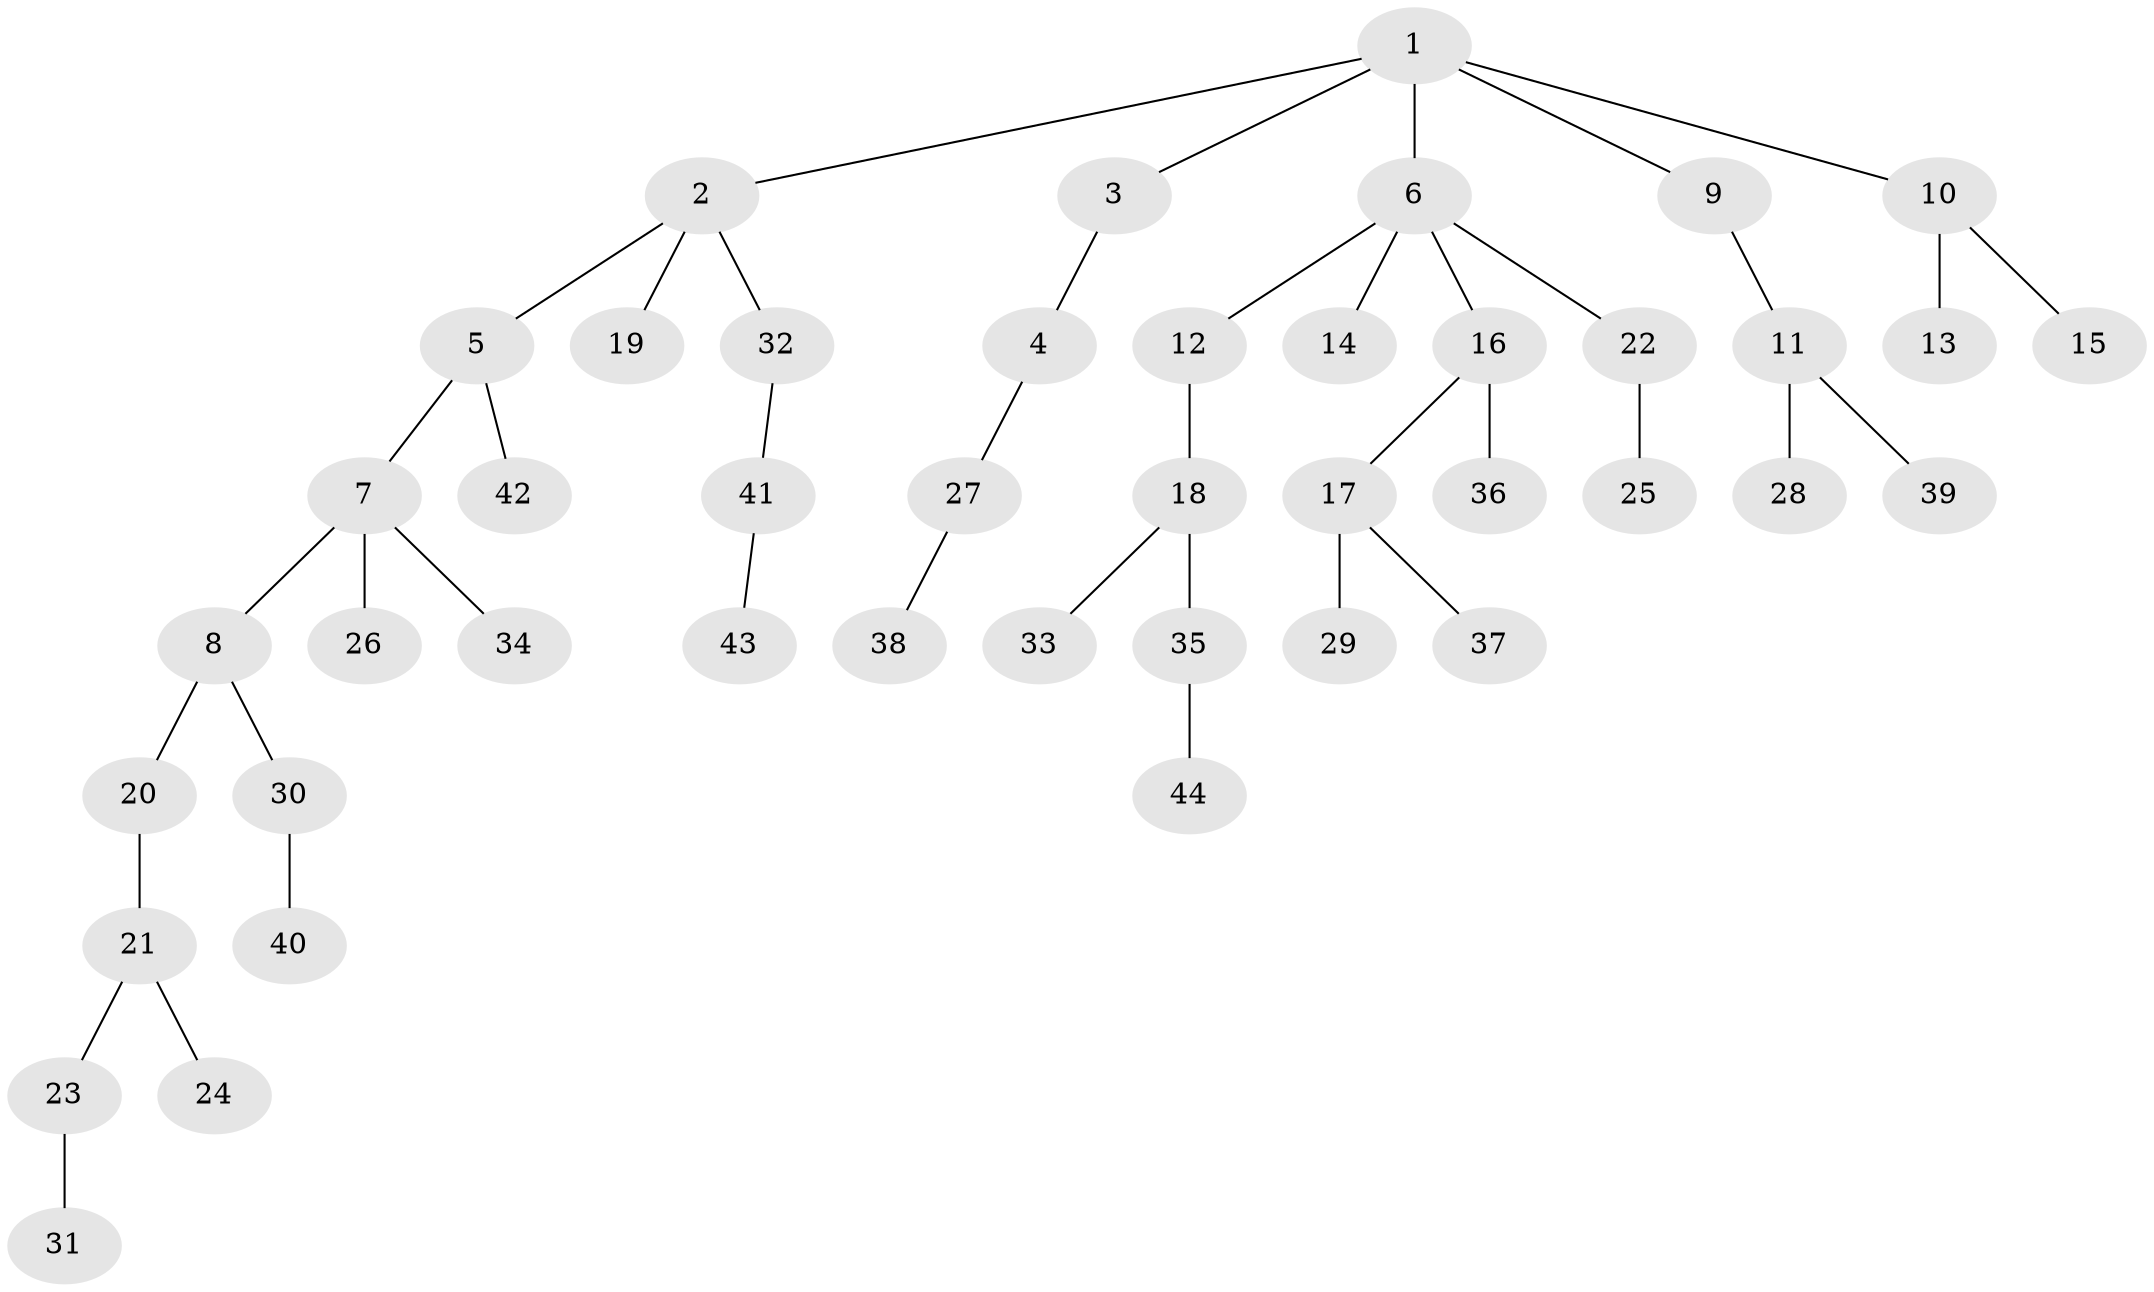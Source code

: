 // original degree distribution, {5: 0.0547945205479452, 4: 0.0958904109589041, 3: 0.136986301369863, 2: 0.1917808219178082, 1: 0.5205479452054794}
// Generated by graph-tools (version 1.1) at 2025/51/03/04/25 22:51:34]
// undirected, 44 vertices, 43 edges
graph export_dot {
  node [color=gray90,style=filled];
  1;
  2;
  3;
  4;
  5;
  6;
  7;
  8;
  9;
  10;
  11;
  12;
  13;
  14;
  15;
  16;
  17;
  18;
  19;
  20;
  21;
  22;
  23;
  24;
  25;
  26;
  27;
  28;
  29;
  30;
  31;
  32;
  33;
  34;
  35;
  36;
  37;
  38;
  39;
  40;
  41;
  42;
  43;
  44;
  1 -- 2 [weight=1.0];
  1 -- 3 [weight=1.0];
  1 -- 6 [weight=1.0];
  1 -- 9 [weight=1.0];
  1 -- 10 [weight=1.0];
  2 -- 5 [weight=1.0];
  2 -- 19 [weight=1.0];
  2 -- 32 [weight=1.0];
  3 -- 4 [weight=1.0];
  4 -- 27 [weight=1.0];
  5 -- 7 [weight=1.0];
  5 -- 42 [weight=1.0];
  6 -- 12 [weight=1.0];
  6 -- 14 [weight=1.0];
  6 -- 16 [weight=1.0];
  6 -- 22 [weight=1.0];
  7 -- 8 [weight=1.0];
  7 -- 26 [weight=1.0];
  7 -- 34 [weight=1.0];
  8 -- 20 [weight=1.0];
  8 -- 30 [weight=1.0];
  9 -- 11 [weight=1.0];
  10 -- 13 [weight=1.0];
  10 -- 15 [weight=1.0];
  11 -- 28 [weight=1.0];
  11 -- 39 [weight=1.0];
  12 -- 18 [weight=1.0];
  16 -- 17 [weight=1.0];
  16 -- 36 [weight=1.0];
  17 -- 29 [weight=1.0];
  17 -- 37 [weight=2.0];
  18 -- 33 [weight=1.0];
  18 -- 35 [weight=1.0];
  20 -- 21 [weight=1.0];
  21 -- 23 [weight=1.0];
  21 -- 24 [weight=1.0];
  22 -- 25 [weight=1.0];
  23 -- 31 [weight=1.0];
  27 -- 38 [weight=1.0];
  30 -- 40 [weight=1.0];
  32 -- 41 [weight=1.0];
  35 -- 44 [weight=1.0];
  41 -- 43 [weight=1.0];
}
